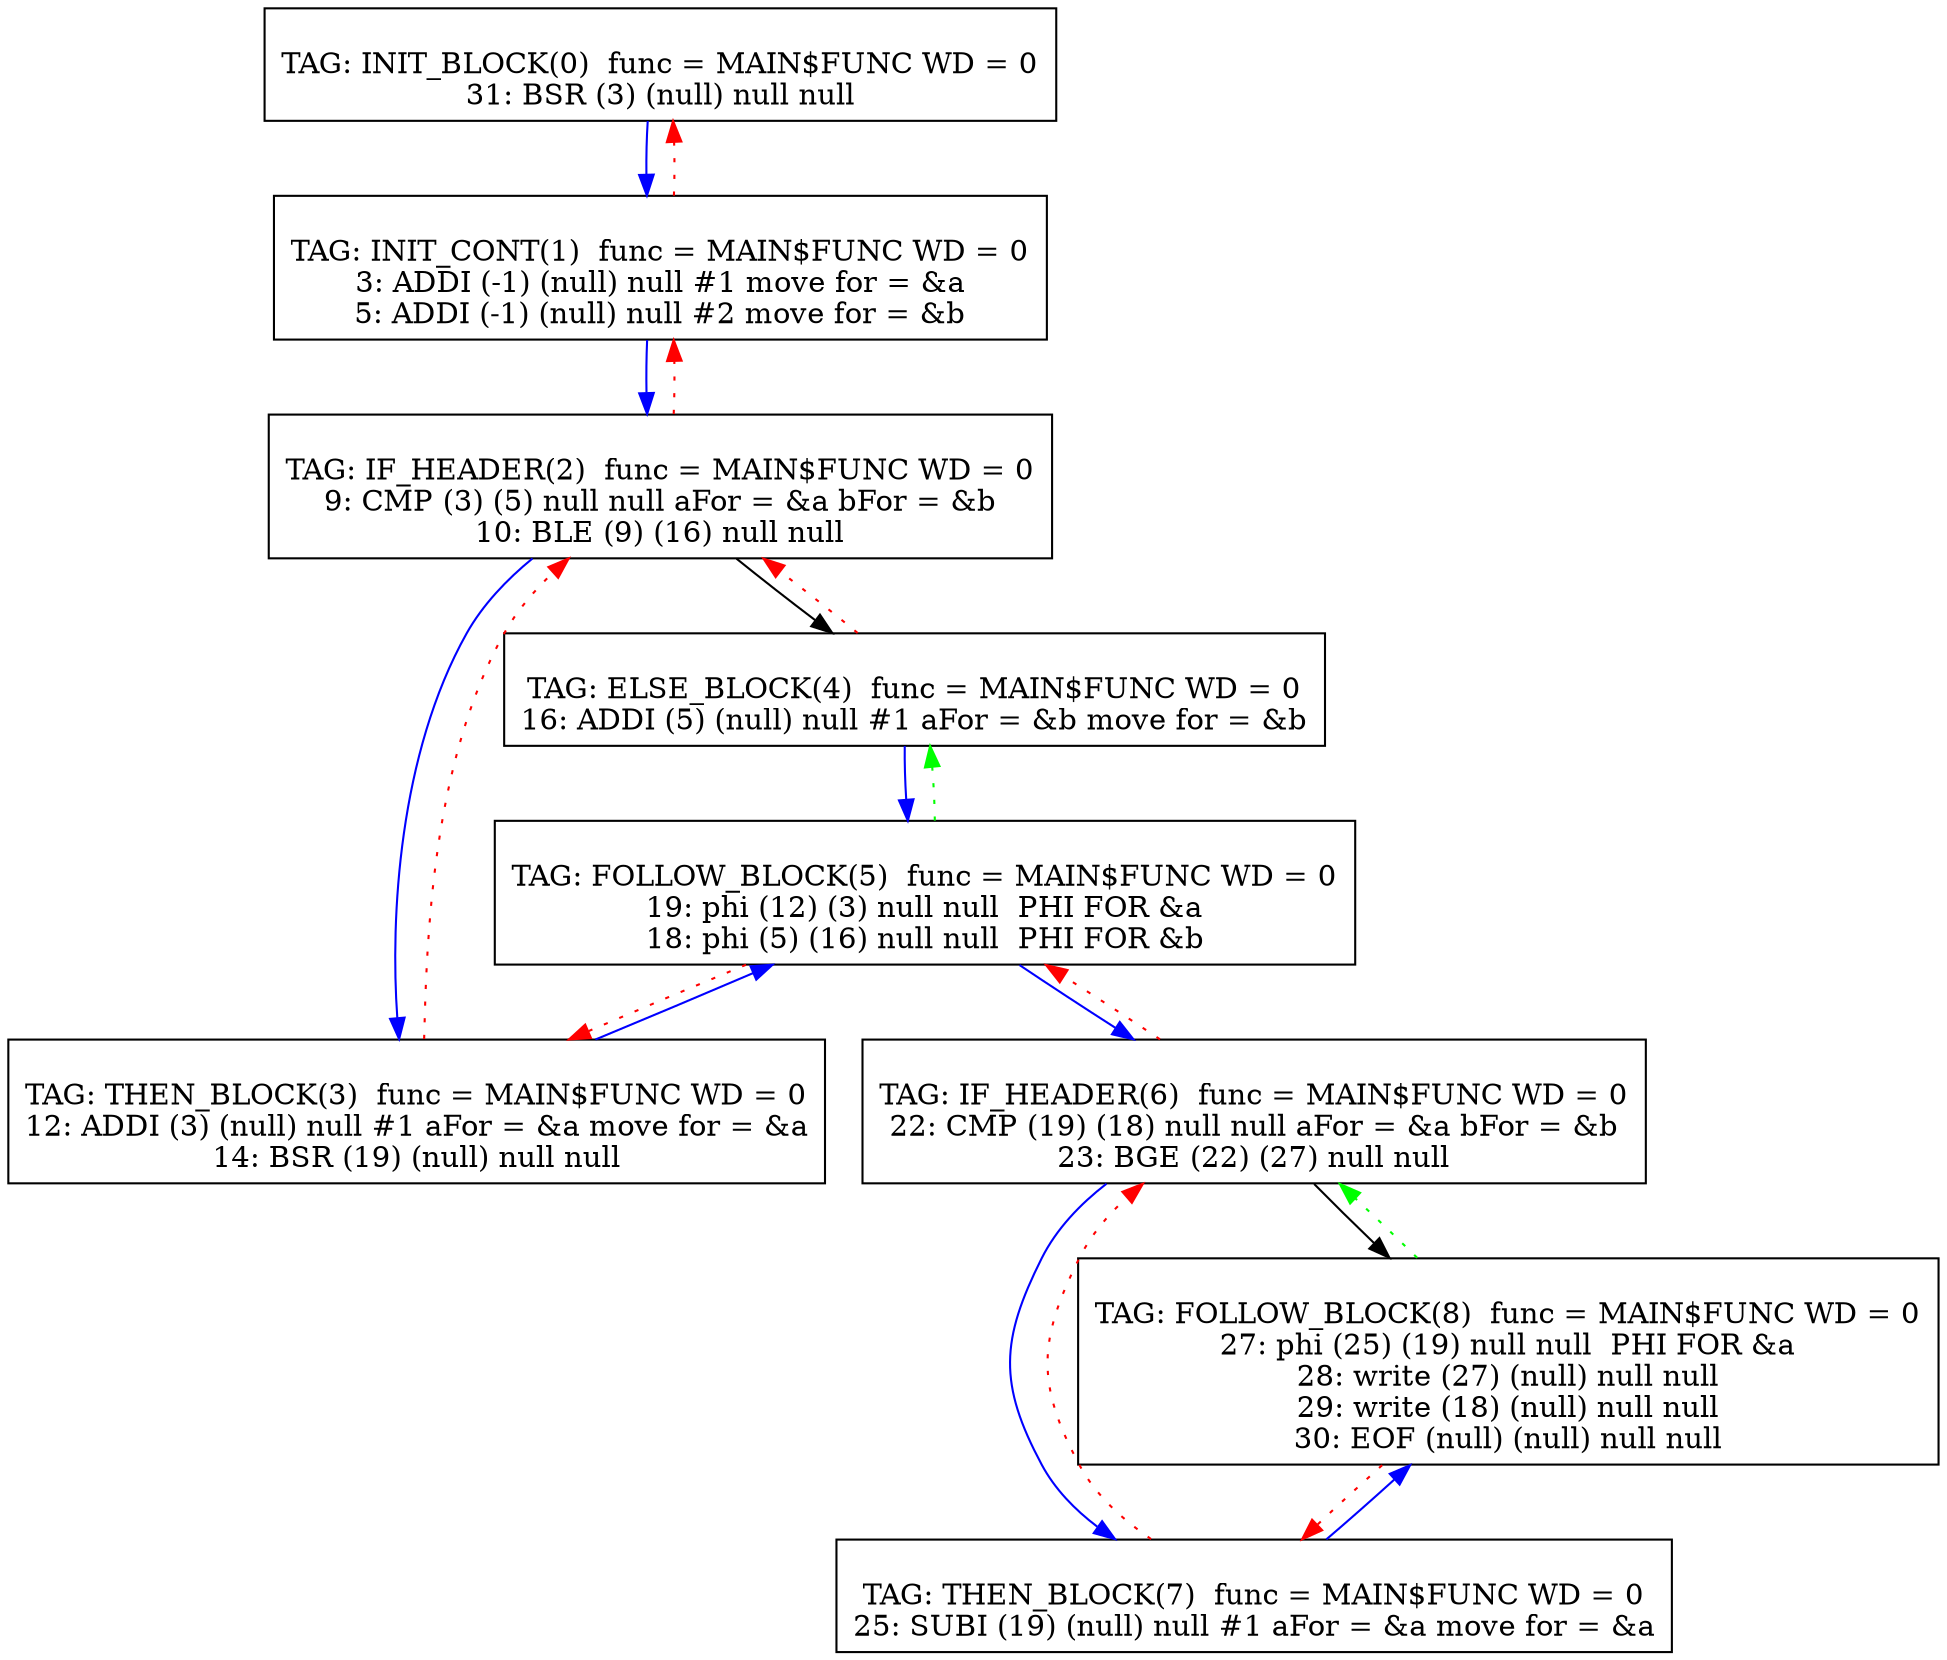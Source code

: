 digraph {
0[label="
TAG: INIT_BLOCK(0)  func = MAIN$FUNC WD = 0
31: BSR (3) (null) null null
"];
0[shape=box];
0 -> 1[color=blue]
1[label="
TAG: INIT_CONT(1)  func = MAIN$FUNC WD = 0
3: ADDI (-1) (null) null #1 move for = &a
5: ADDI (-1) (null) null #2 move for = &b
"];
1[shape=box];
1 -> 2[color=blue]
1 -> 0[color=red][style=dotted]
2[label="
TAG: IF_HEADER(2)  func = MAIN$FUNC WD = 0
9: CMP (3) (5) null null aFor = &a bFor = &b
10: BLE (9) (16) null null
"];
2[shape=box];
2 -> 3[color=blue]
2 -> 4[color=black]
2 -> 1[color=red][style=dotted]
3[label="
TAG: THEN_BLOCK(3)  func = MAIN$FUNC WD = 0
12: ADDI (3) (null) null #1 aFor = &a move for = &a
14: BSR (19) (null) null null
"];
3[shape=box];
3 -> 5[color=blue]
3 -> 2[color=red][style=dotted]
4[label="
TAG: ELSE_BLOCK(4)  func = MAIN$FUNC WD = 0
16: ADDI (5) (null) null #1 aFor = &b move for = &b
"];
4[shape=box];
4 -> 5[color=blue]
4 -> 2[color=red][style=dotted]
5[label="
TAG: FOLLOW_BLOCK(5)  func = MAIN$FUNC WD = 0
19: phi (12) (3) null null  PHI FOR &a
18: phi (5) (16) null null  PHI FOR &b
"];
5[shape=box];
5 -> 6[color=blue]
5 -> 3[color=red][style=dotted]
5 -> 4[color=green][style=dotted]
6[label="
TAG: IF_HEADER(6)  func = MAIN$FUNC WD = 0
22: CMP (19) (18) null null aFor = &a bFor = &b
23: BGE (22) (27) null null
"];
6[shape=box];
6 -> 7[color=blue]
6 -> 8[color=black]
6 -> 5[color=red][style=dotted]
7[label="
TAG: THEN_BLOCK(7)  func = MAIN$FUNC WD = 0
25: SUBI (19) (null) null #1 aFor = &a move for = &a
"];
7[shape=box];
7 -> 8[color=blue]
7 -> 6[color=red][style=dotted]
8[label="
TAG: FOLLOW_BLOCK(8)  func = MAIN$FUNC WD = 0
27: phi (25) (19) null null  PHI FOR &a
28: write (27) (null) null null
29: write (18) (null) null null
30: EOF (null) (null) null null
"];
8[shape=box];
8 -> 7[color=red][style=dotted]
8 -> 6[color=green][style=dotted]
}